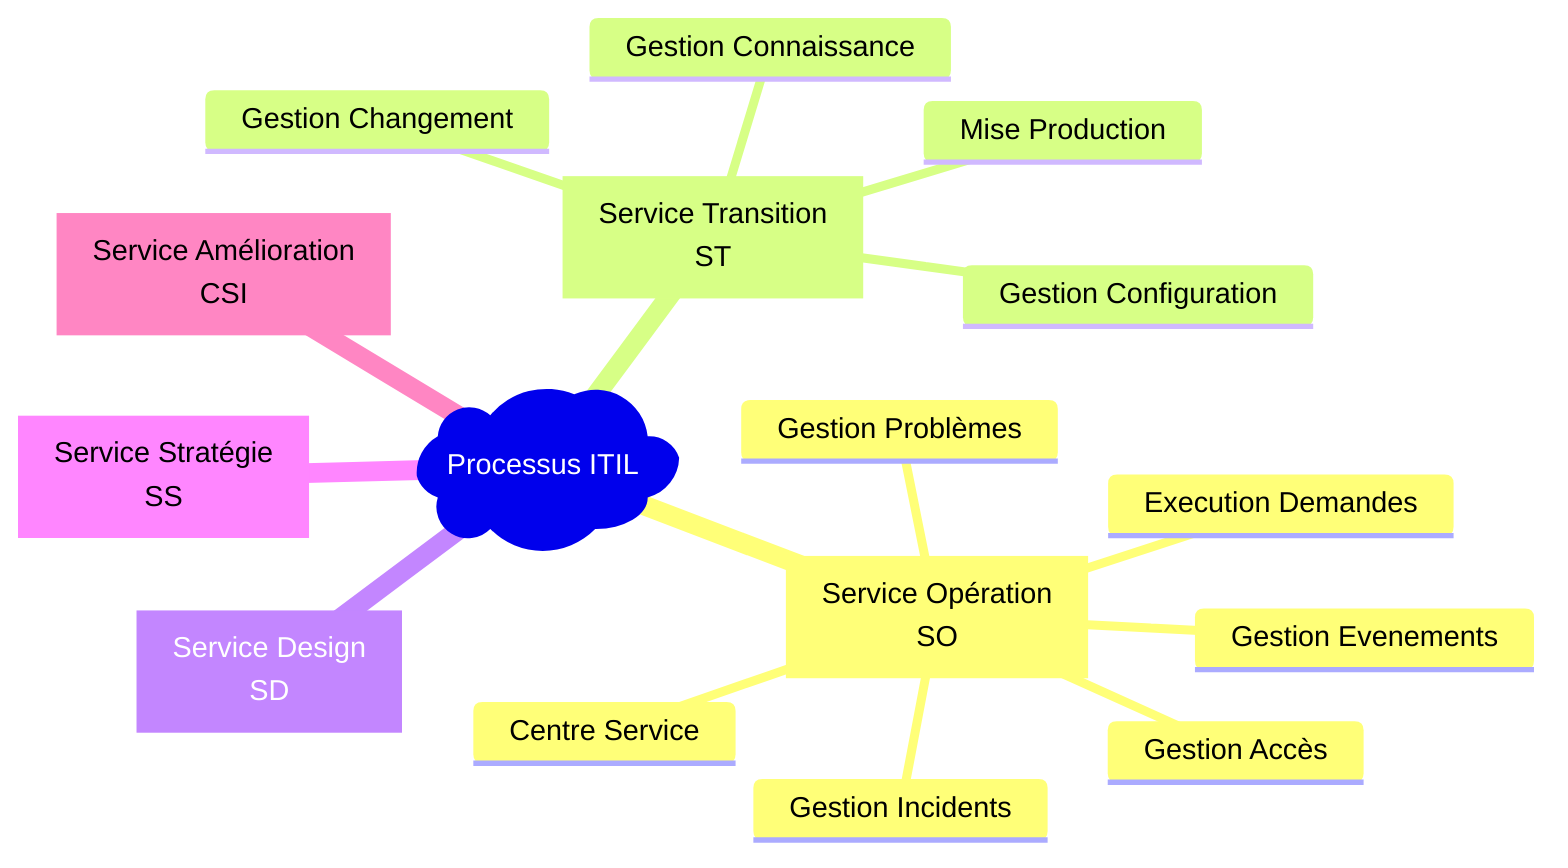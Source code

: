 mindmap
  root)Processus ITIL(
    [Service Opération
    SO]
        Centre Service
        Gestion Incidents
        Gestion Problèmes
        Gestion Evenements
        Execution Demandes
        Gestion Accès
    [Service Transition
    ST]
        Gestion Changement
        Mise Production
        Gestion Configuration
        Gestion Connaissance
    [Service Design
    SD]
    [Service Stratégie
    SS]
    [Service Amélioration
    CSI]